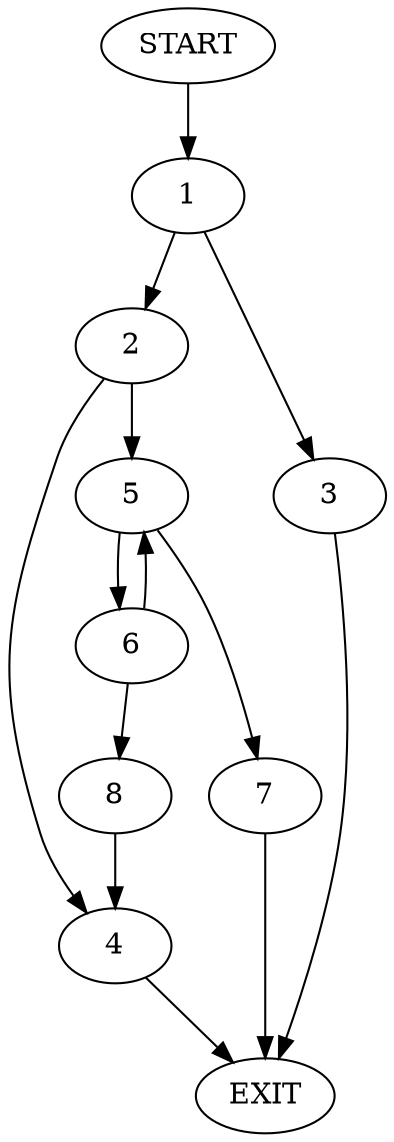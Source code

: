 digraph {
0 [label="START"]
9 [label="EXIT"]
0 -> 1
1 -> 2
1 -> 3
2 -> 4
2 -> 5
3 -> 9
5 -> 6
5 -> 7
4 -> 9
6 -> 8
6 -> 5
7 -> 9
8 -> 4
}
